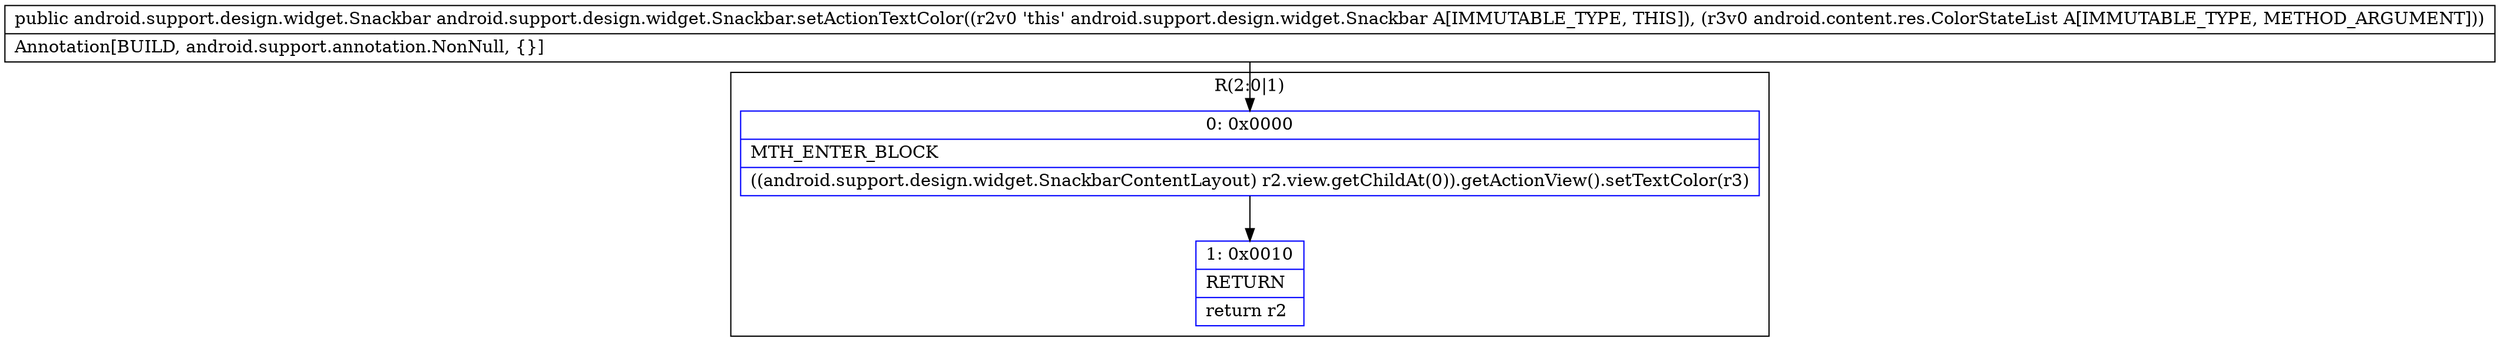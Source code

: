 digraph "CFG forandroid.support.design.widget.Snackbar.setActionTextColor(Landroid\/content\/res\/ColorStateList;)Landroid\/support\/design\/widget\/Snackbar;" {
subgraph cluster_Region_515735157 {
label = "R(2:0|1)";
node [shape=record,color=blue];
Node_0 [shape=record,label="{0\:\ 0x0000|MTH_ENTER_BLOCK\l|((android.support.design.widget.SnackbarContentLayout) r2.view.getChildAt(0)).getActionView().setTextColor(r3)\l}"];
Node_1 [shape=record,label="{1\:\ 0x0010|RETURN\l|return r2\l}"];
}
MethodNode[shape=record,label="{public android.support.design.widget.Snackbar android.support.design.widget.Snackbar.setActionTextColor((r2v0 'this' android.support.design.widget.Snackbar A[IMMUTABLE_TYPE, THIS]), (r3v0 android.content.res.ColorStateList A[IMMUTABLE_TYPE, METHOD_ARGUMENT]))  | Annotation[BUILD, android.support.annotation.NonNull, \{\}]\l}"];
MethodNode -> Node_0;
Node_0 -> Node_1;
}


